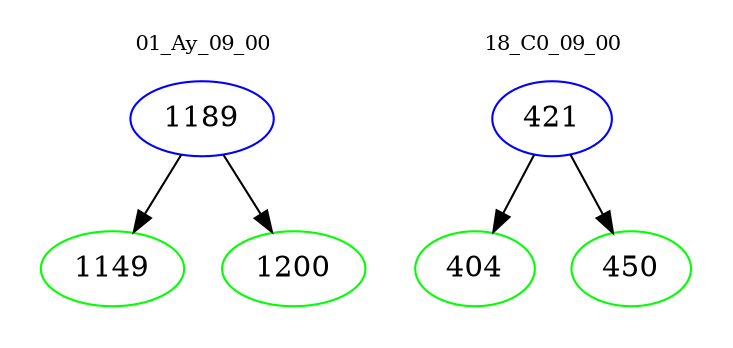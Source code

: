 digraph{
subgraph cluster_0 {
color = white
label = "01_Ay_09_00";
fontsize=10;
T0_1189 [label="1189", color="blue"]
T0_1189 -> T0_1149 [color="black"]
T0_1149 [label="1149", color="green"]
T0_1189 -> T0_1200 [color="black"]
T0_1200 [label="1200", color="green"]
}
subgraph cluster_1 {
color = white
label = "18_C0_09_00";
fontsize=10;
T1_421 [label="421", color="blue"]
T1_421 -> T1_404 [color="black"]
T1_404 [label="404", color="green"]
T1_421 -> T1_450 [color="black"]
T1_450 [label="450", color="green"]
}
}
